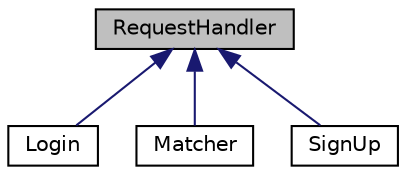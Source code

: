 digraph "RequestHandler"
{
  edge [fontname="Helvetica",fontsize="10",labelfontname="Helvetica",labelfontsize="10"];
  node [fontname="Helvetica",fontsize="10",shape=record];
  Node1 [label="RequestHandler",height=0.2,width=0.4,color="black", fillcolor="grey75", style="filled", fontcolor="black"];
  Node1 -> Node2 [dir="back",color="midnightblue",fontsize="10",style="solid",fontname="Helvetica"];
  Node2 [label="Login",height=0.2,width=0.4,color="black", fillcolor="white", style="filled",URL="$class_login.html",tooltip="Handler para los requests relacionados con el login. "];
  Node1 -> Node3 [dir="back",color="midnightblue",fontsize="10",style="solid",fontname="Helvetica"];
  Node3 [label="Matcher",height=0.2,width=0.4,color="black", fillcolor="white", style="filled",URL="$class_matcher.html",tooltip="Handler para los requests relacionados con likes y matches. "];
  Node1 -> Node4 [dir="back",color="midnightblue",fontsize="10",style="solid",fontname="Helvetica"];
  Node4 [label="SignUp",height=0.2,width=0.4,color="black", fillcolor="white", style="filled",URL="$class_sign_up.html",tooltip="Handler para la creación de un nuevo usuario. "];
}

